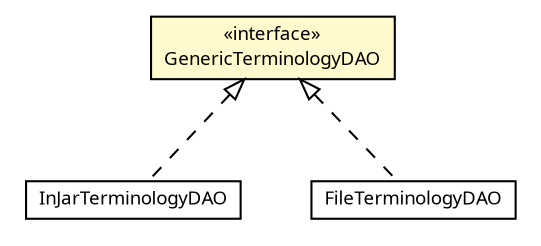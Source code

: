 #!/usr/local/bin/dot
#
# Class diagram 
# Generated by UMLGraph version R5_6 (http://www.umlgraph.org/)
#

digraph G {
	edge [fontname="Trebuchet MS",fontsize=10,labelfontname="Trebuchet MS",labelfontsize=10];
	node [fontname="Trebuchet MS",fontsize=10,shape=plaintext];
	nodesep=0.25;
	ranksep=0.5;
	// se.cambio.cds.model.terminology.dao.InJarTerminologyDAO
	c222371 [label=<<table title="se.cambio.cds.model.terminology.dao.InJarTerminologyDAO" border="0" cellborder="1" cellspacing="0" cellpadding="2" port="p" href="./InJarTerminologyDAO.html">
		<tr><td><table border="0" cellspacing="0" cellpadding="1">
<tr><td align="center" balign="center"><font face="Trebuchet MS"> InJarTerminologyDAO </font></td></tr>
		</table></td></tr>
		</table>>, URL="./InJarTerminologyDAO.html", fontname="Trebuchet MS", fontcolor="black", fontsize=9.0];
	// se.cambio.cds.model.terminology.dao.GenericTerminologyDAO
	c222373 [label=<<table title="se.cambio.cds.model.terminology.dao.GenericTerminologyDAO" border="0" cellborder="1" cellspacing="0" cellpadding="2" port="p" bgcolor="lemonChiffon" href="./GenericTerminologyDAO.html">
		<tr><td><table border="0" cellspacing="0" cellpadding="1">
<tr><td align="center" balign="center"> &#171;interface&#187; </td></tr>
<tr><td align="center" balign="center"><font face="Trebuchet MS"> GenericTerminologyDAO </font></td></tr>
		</table></td></tr>
		</table>>, URL="./GenericTerminologyDAO.html", fontname="Trebuchet MS", fontcolor="black", fontsize=9.0];
	// se.cambio.cds.model.terminology.dao.FileTerminologyDAO
	c222374 [label=<<table title="se.cambio.cds.model.terminology.dao.FileTerminologyDAO" border="0" cellborder="1" cellspacing="0" cellpadding="2" port="p" href="./FileTerminologyDAO.html">
		<tr><td><table border="0" cellspacing="0" cellpadding="1">
<tr><td align="center" balign="center"><font face="Trebuchet MS"> FileTerminologyDAO </font></td></tr>
		</table></td></tr>
		</table>>, URL="./FileTerminologyDAO.html", fontname="Trebuchet MS", fontcolor="black", fontsize=9.0];
	//se.cambio.cds.model.terminology.dao.InJarTerminologyDAO implements se.cambio.cds.model.terminology.dao.GenericTerminologyDAO
	c222373:p -> c222371:p [dir=back,arrowtail=empty,style=dashed];
	//se.cambio.cds.model.terminology.dao.FileTerminologyDAO implements se.cambio.cds.model.terminology.dao.GenericTerminologyDAO
	c222373:p -> c222374:p [dir=back,arrowtail=empty,style=dashed];
}

